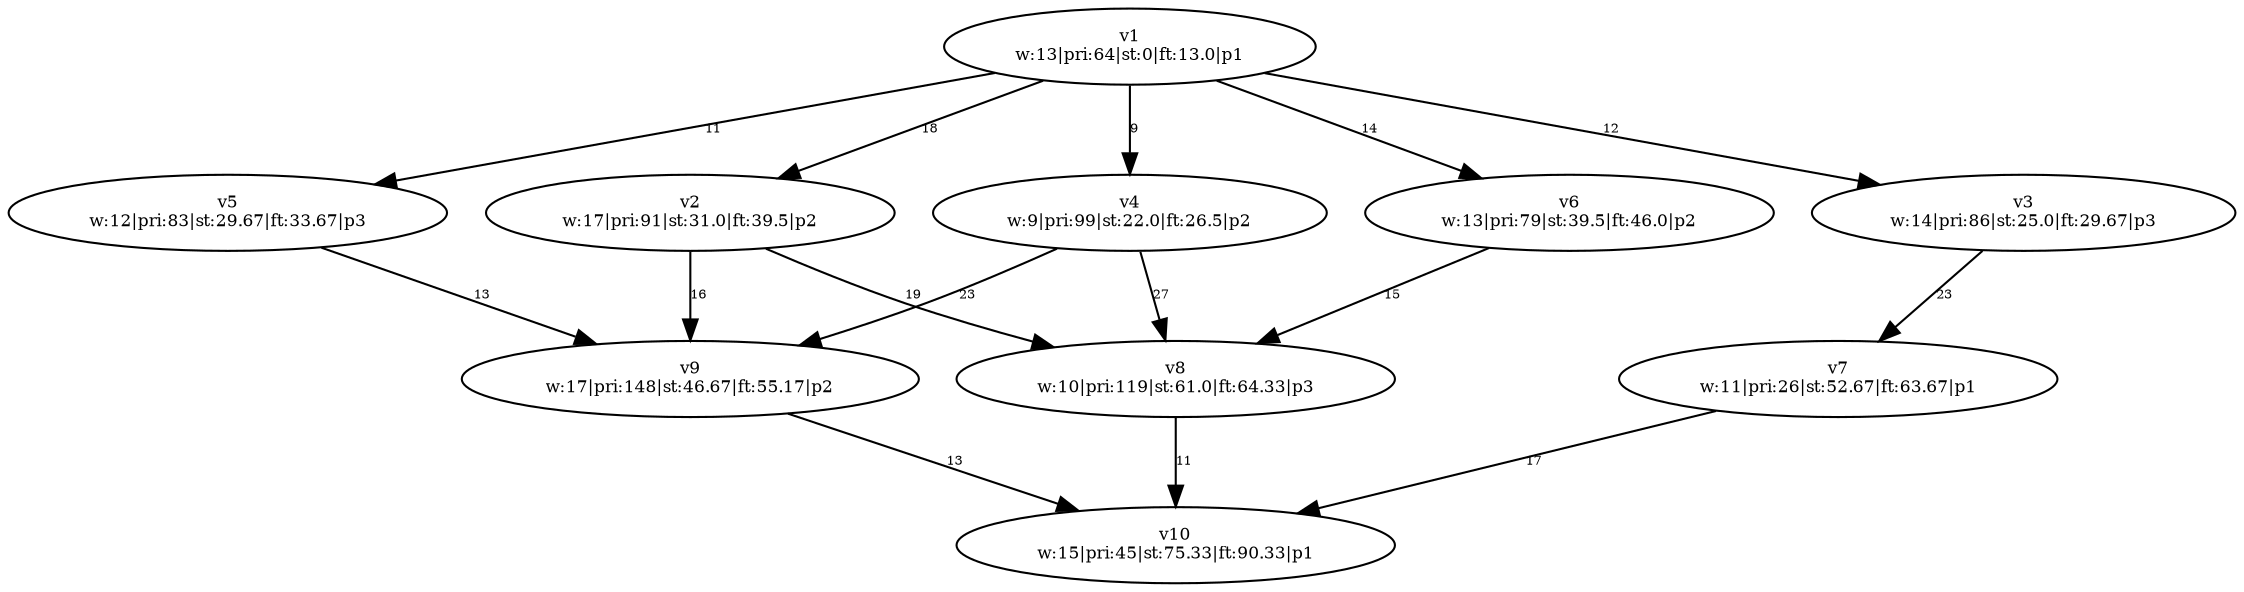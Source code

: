 digraph {
	v1 [label="v1
w:13|pri:64|st:0|ft:13.0|p1" fontsize=8.0]
	v4 [label="v4
w:9|pri:99|st:22.0|ft:26.5|p2" fontsize=8.0]
	v2 [label="v2
w:17|pri:91|st:31.0|ft:39.5|p2" fontsize=8.0]
	v3 [label="v3
w:14|pri:86|st:25.0|ft:29.67|p3" fontsize=8.0]
	v5 [label="v5
w:12|pri:83|st:29.67|ft:33.67|p3" fontsize=8.0]
	v6 [label="v6
w:13|pri:79|st:39.5|ft:46.0|p2" fontsize=8.0]
	v9 [label="v9
w:17|pri:148|st:46.67|ft:55.17|p2" fontsize=8.0]
	v8 [label="v8
w:10|pri:119|st:61.0|ft:64.33|p3" fontsize=8.0]
	v7 [label="v7
w:11|pri:26|st:52.67|ft:63.67|p1" fontsize=8.0]
	v10 [label="v10
w:15|pri:45|st:75.33|ft:90.33|p1" fontsize=8.0]
	v1 -> v2 [label=18 constraint=true fontsize=6.0]
	v1 -> v3 [label=12 constraint=true fontsize=6.0]
	v1 -> v4 [label=9 constraint=true fontsize=6.0]
	v1 -> v5 [label=11 constraint=true fontsize=6.0]
	v1 -> v6 [label=14 constraint=true fontsize=6.0]
	v2 -> v8 [label=19 constraint=true fontsize=6.0]
	v2 -> v9 [label=16 constraint=true fontsize=6.0]
	v3 -> v7 [label=23 constraint=true fontsize=6.0]
	v4 -> v8 [label=27 constraint=true fontsize=6.0]
	v4 -> v9 [label=23 constraint=true fontsize=6.0]
	v5 -> v9 [label=13 constraint=true fontsize=6.0]
	v6 -> v8 [label=15 constraint=true fontsize=6.0]
	v7 -> v10 [label=17 constraint=true fontsize=6.0]
	v8 -> v10 [label=11 constraint=true fontsize=6.0]
	v9 -> v10 [label=13 constraint=true fontsize=6.0]
}
